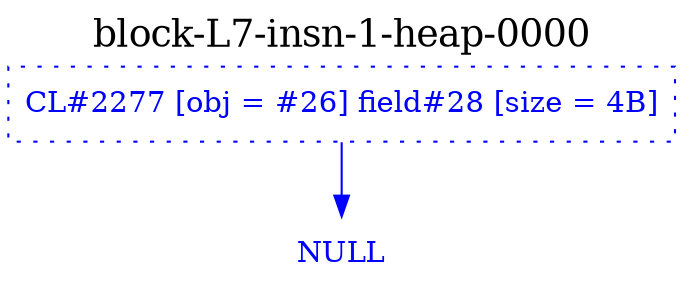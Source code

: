 digraph "block-L7-insn-1-heap-0000" {
	label=<<FONT POINT-SIZE="18">block-L7-insn-1-heap-0000</FONT>>;
	clusterrank=local;
	labelloc=t;
	"26" [shape=box, color=blue, fontcolor=blue, style=dotted, label="CL#2277 [obj = #26] field#28 [size = 4B]"];
	"lonely1" [shape=plaintext, fontcolor=blue, label="NULL"];
	"26" -> "lonely1" [color=blue, fontcolor=blue];
}
